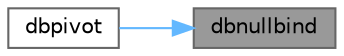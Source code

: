 digraph "dbnullbind"
{
 // LATEX_PDF_SIZE
  bgcolor="transparent";
  edge [fontname=Helvetica,fontsize=10,labelfontname=Helvetica,labelfontsize=10];
  node [fontname=Helvetica,fontsize=10,shape=box,height=0.2,width=0.4];
  rankdir="RL";
  Node1 [id="Node000001",label="dbnullbind",height=0.2,width=0.4,color="gray40", fillcolor="grey60", style="filled", fontcolor="black",tooltip="Tie a null-indicator to a regular result column."];
  Node1 -> Node2 [id="edge1_Node000001_Node000002",dir="back",color="steelblue1",style="solid",tooltip=" "];
  Node2 [id="Node000002",label="dbpivot",height=0.2,width=0.4,color="grey40", fillcolor="white", style="filled",URL="$a00086.html#af8ada101cd189eff87b3533cbeaaa23b",tooltip="Pivot the rows, creating a new resultset."];
}
